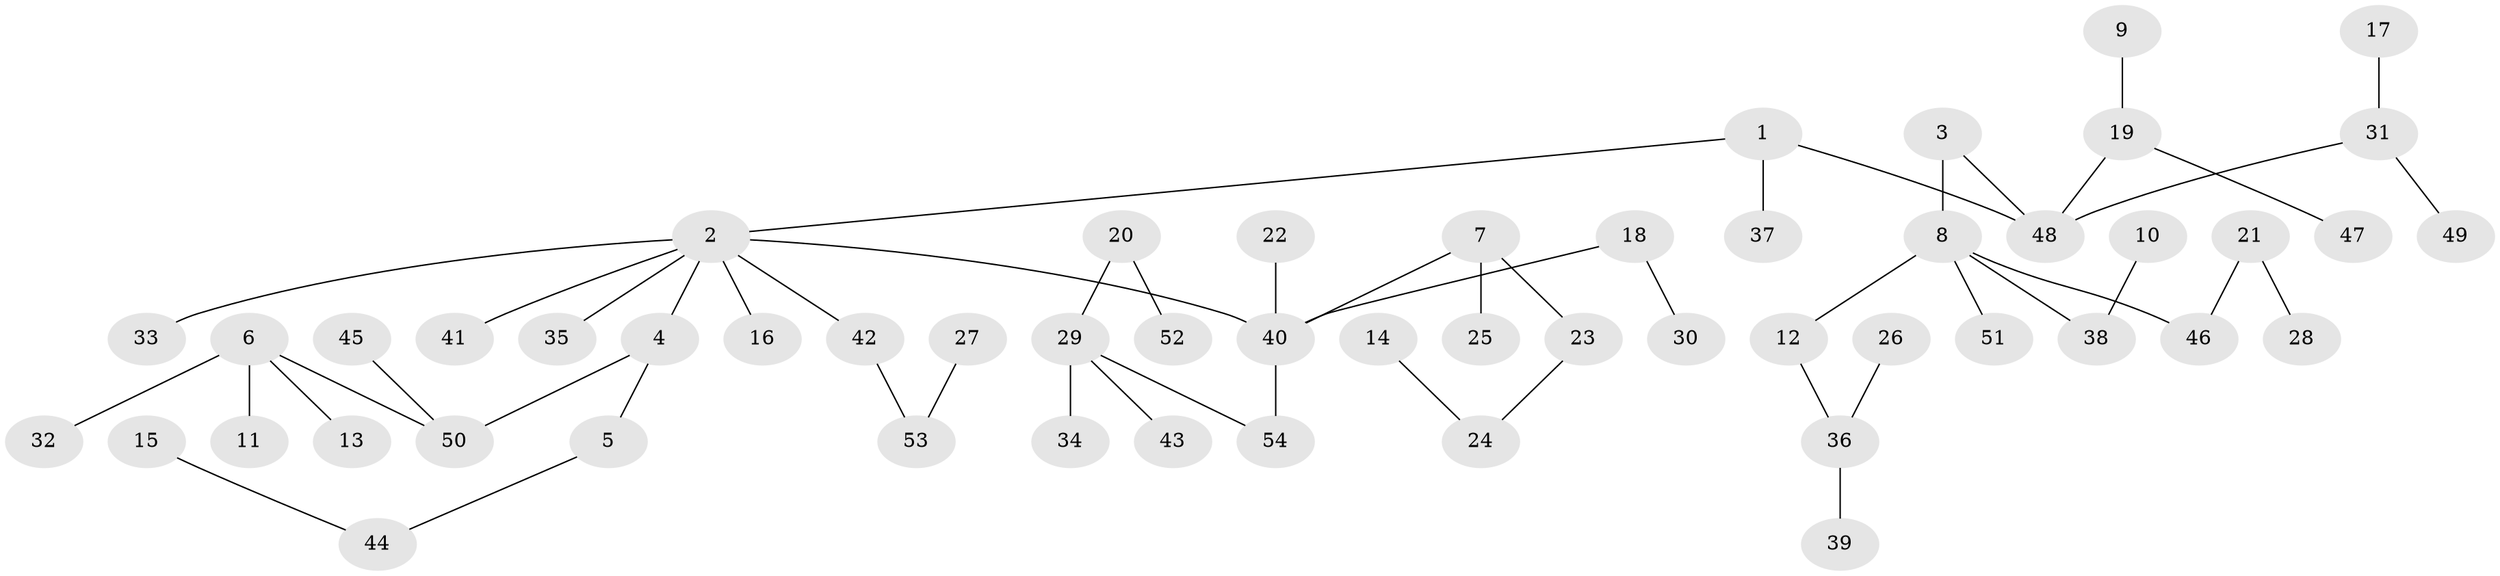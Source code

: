 // original degree distribution, {7: 0.009259259259259259, 3: 0.1388888888888889, 5: 0.027777777777777776, 4: 0.08333333333333333, 2: 0.28703703703703703, 1: 0.4537037037037037}
// Generated by graph-tools (version 1.1) at 2025/50/03/09/25 03:50:25]
// undirected, 54 vertices, 53 edges
graph export_dot {
graph [start="1"]
  node [color=gray90,style=filled];
  1;
  2;
  3;
  4;
  5;
  6;
  7;
  8;
  9;
  10;
  11;
  12;
  13;
  14;
  15;
  16;
  17;
  18;
  19;
  20;
  21;
  22;
  23;
  24;
  25;
  26;
  27;
  28;
  29;
  30;
  31;
  32;
  33;
  34;
  35;
  36;
  37;
  38;
  39;
  40;
  41;
  42;
  43;
  44;
  45;
  46;
  47;
  48;
  49;
  50;
  51;
  52;
  53;
  54;
  1 -- 2 [weight=1.0];
  1 -- 37 [weight=1.0];
  1 -- 48 [weight=1.0];
  2 -- 4 [weight=1.0];
  2 -- 16 [weight=1.0];
  2 -- 33 [weight=1.0];
  2 -- 35 [weight=1.0];
  2 -- 40 [weight=1.0];
  2 -- 41 [weight=1.0];
  2 -- 42 [weight=1.0];
  3 -- 8 [weight=1.0];
  3 -- 48 [weight=1.0];
  4 -- 5 [weight=1.0];
  4 -- 50 [weight=1.0];
  5 -- 44 [weight=1.0];
  6 -- 11 [weight=1.0];
  6 -- 13 [weight=1.0];
  6 -- 32 [weight=1.0];
  6 -- 50 [weight=1.0];
  7 -- 23 [weight=1.0];
  7 -- 25 [weight=1.0];
  7 -- 40 [weight=1.0];
  8 -- 12 [weight=1.0];
  8 -- 38 [weight=1.0];
  8 -- 46 [weight=1.0];
  8 -- 51 [weight=1.0];
  9 -- 19 [weight=1.0];
  10 -- 38 [weight=1.0];
  12 -- 36 [weight=1.0];
  14 -- 24 [weight=1.0];
  15 -- 44 [weight=1.0];
  17 -- 31 [weight=1.0];
  18 -- 30 [weight=1.0];
  18 -- 40 [weight=1.0];
  19 -- 47 [weight=1.0];
  19 -- 48 [weight=1.0];
  20 -- 29 [weight=1.0];
  20 -- 52 [weight=1.0];
  21 -- 28 [weight=1.0];
  21 -- 46 [weight=1.0];
  22 -- 40 [weight=1.0];
  23 -- 24 [weight=1.0];
  26 -- 36 [weight=1.0];
  27 -- 53 [weight=1.0];
  29 -- 34 [weight=1.0];
  29 -- 43 [weight=1.0];
  29 -- 54 [weight=1.0];
  31 -- 48 [weight=1.0];
  31 -- 49 [weight=1.0];
  36 -- 39 [weight=1.0];
  40 -- 54 [weight=1.0];
  42 -- 53 [weight=1.0];
  45 -- 50 [weight=1.0];
}
